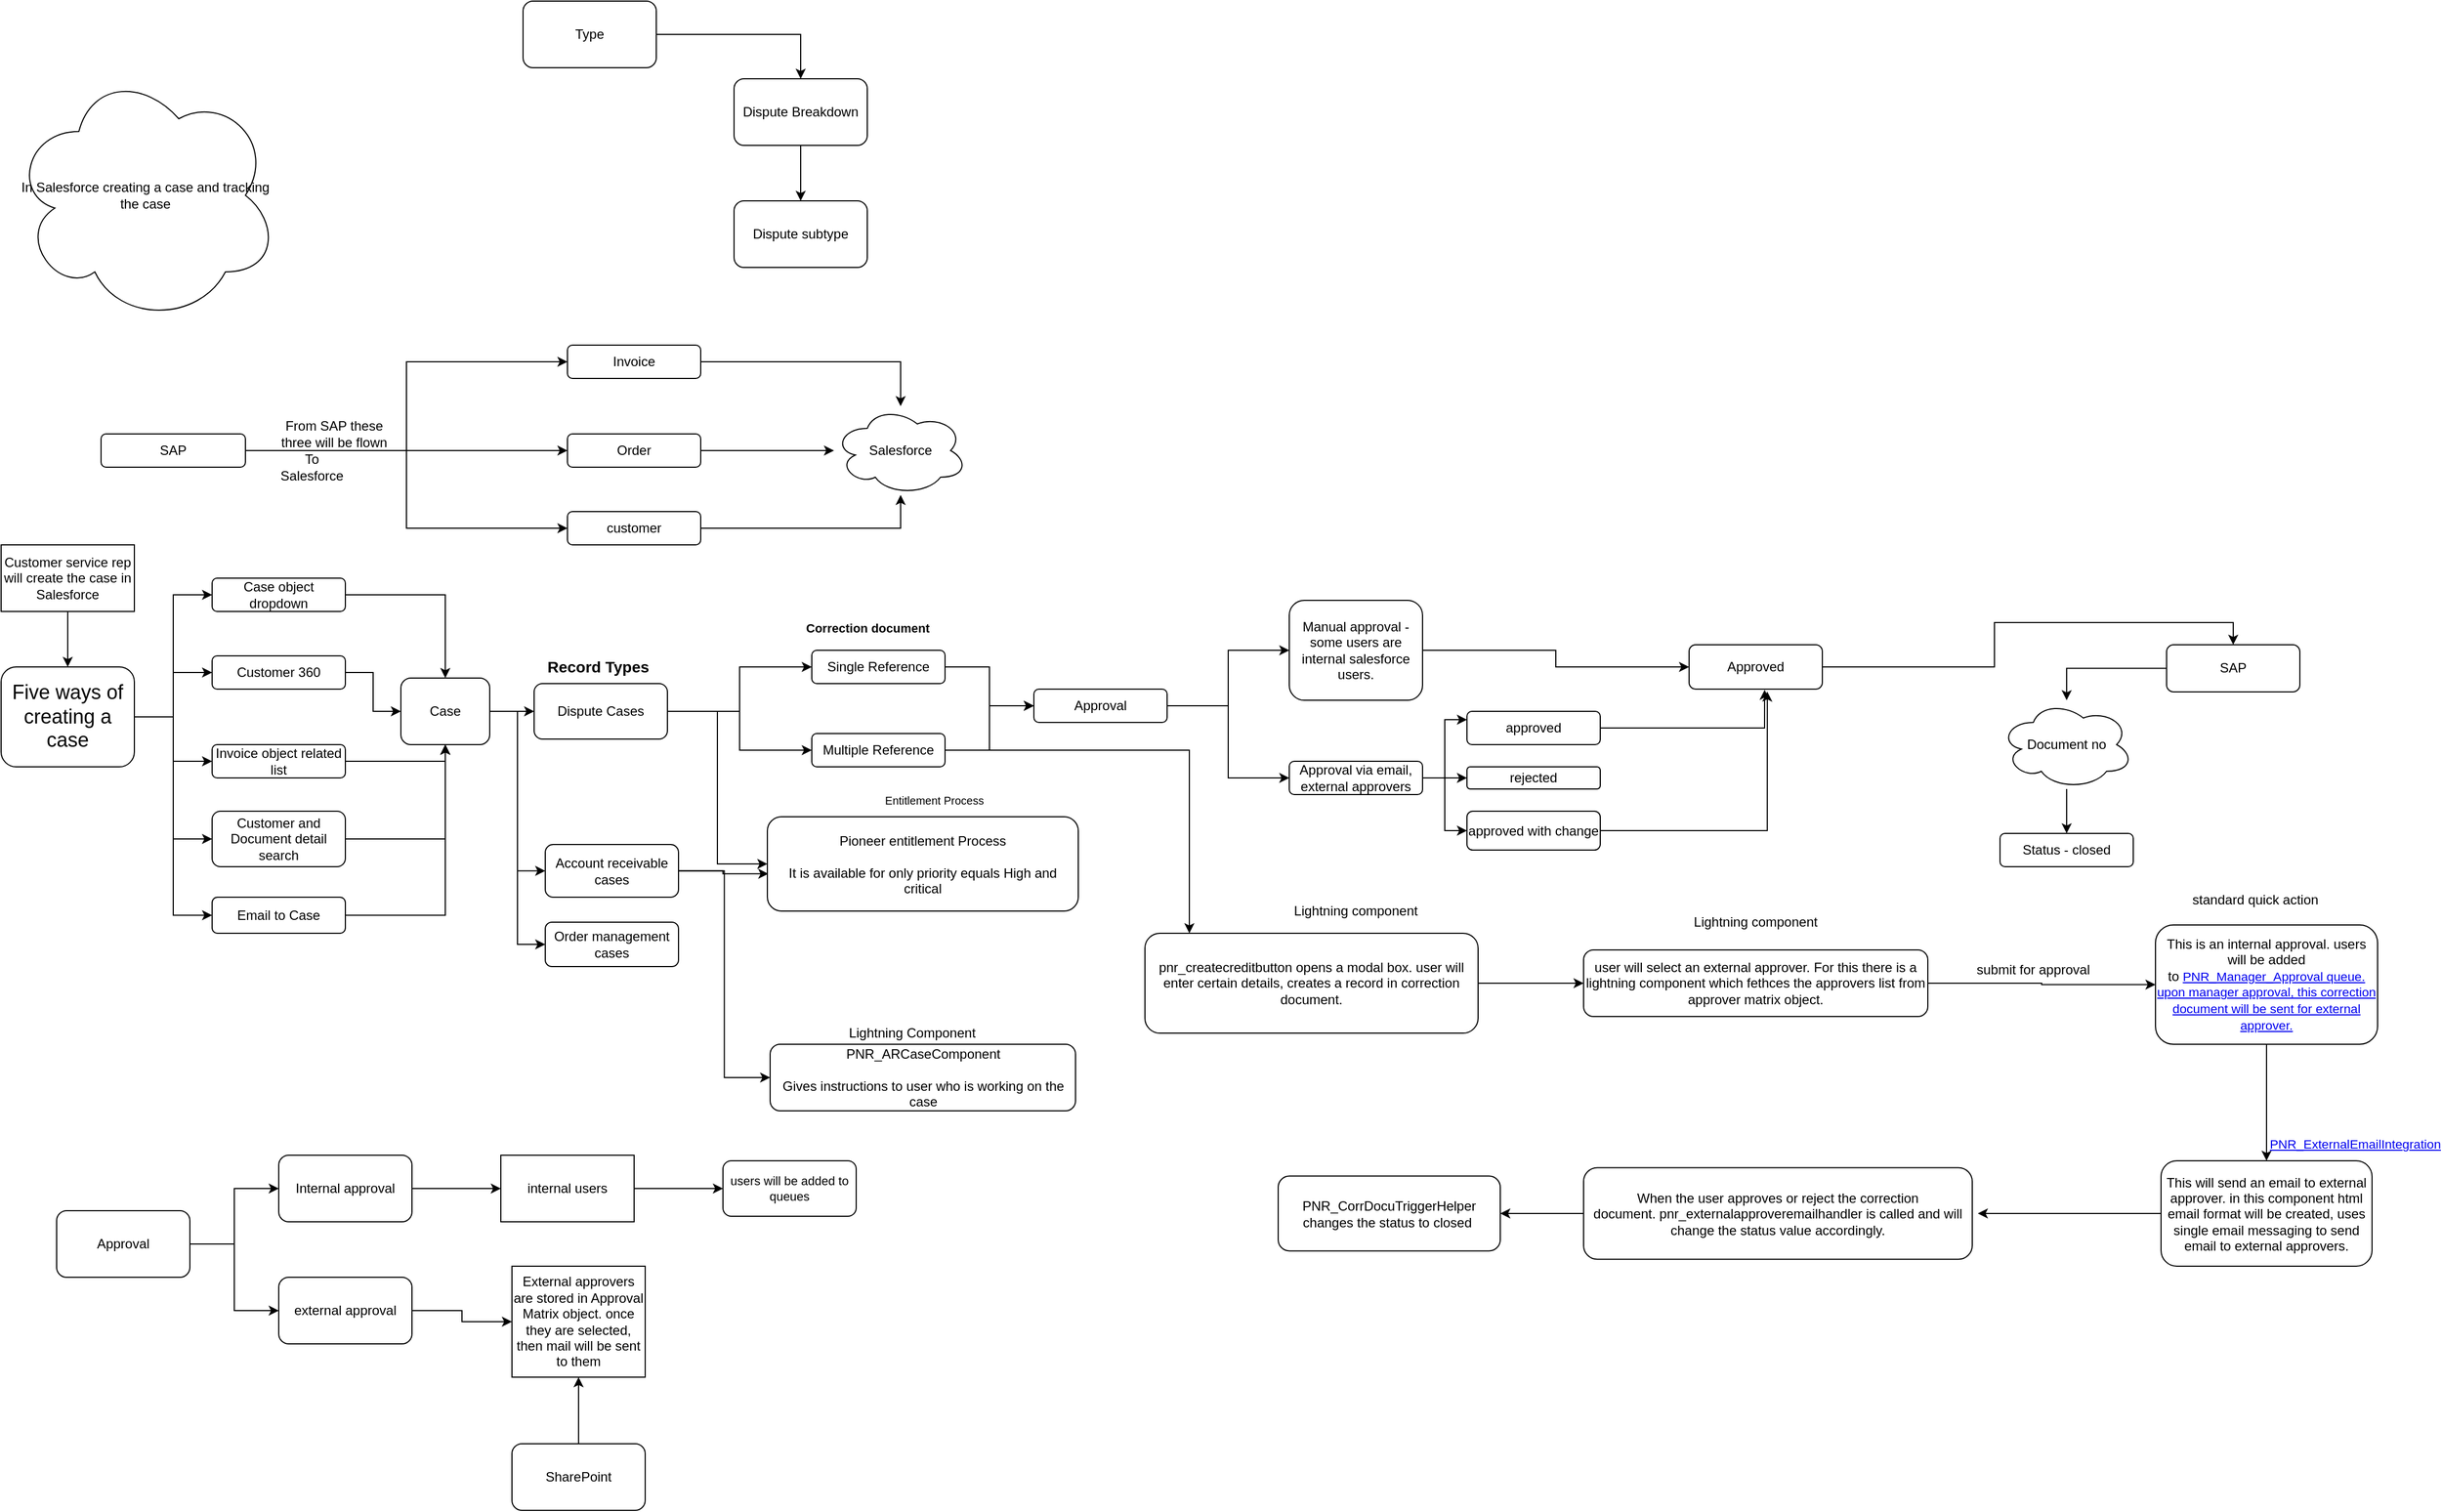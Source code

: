 <mxfile version="15.2.5" type="github">
  <diagram id="5LNyBfdkvAKp6E-nRTi8" name="Page-1">
    <mxGraphModel dx="1490" dy="581" grid="1" gridSize="10" guides="1" tooltips="1" connect="1" arrows="1" fold="1" page="1" pageScale="1" pageWidth="850" pageHeight="1100" math="0" shadow="0">
      <root>
        <mxCell id="0" />
        <mxCell id="1" parent="0" />
        <mxCell id="VHlesIgi2WI2Tm7op6Ba-4" style="edgeStyle=orthogonalEdgeStyle;rounded=0;orthogonalLoop=1;jettySize=auto;html=1;entryX=0;entryY=0.5;entryDx=0;entryDy=0;" parent="1" source="VHlesIgi2WI2Tm7op6Ba-1" target="VHlesIgi2WI2Tm7op6Ba-3" edge="1">
          <mxGeometry relative="1" as="geometry" />
        </mxCell>
        <mxCell id="VHlesIgi2WI2Tm7op6Ba-5" style="edgeStyle=orthogonalEdgeStyle;rounded=0;orthogonalLoop=1;jettySize=auto;html=1;entryX=0;entryY=0.5;entryDx=0;entryDy=0;" parent="1" source="VHlesIgi2WI2Tm7op6Ba-1" target="VHlesIgi2WI2Tm7op6Ba-2" edge="1">
          <mxGeometry relative="1" as="geometry" />
        </mxCell>
        <mxCell id="sbFbfco-7BqRwjDobAlr-23" style="edgeStyle=orthogonalEdgeStyle;rounded=0;orthogonalLoop=1;jettySize=auto;html=1;entryX=0;entryY=0.5;entryDx=0;entryDy=0;fontSize=11;" parent="1" source="VHlesIgi2WI2Tm7op6Ba-1" target="sbFbfco-7BqRwjDobAlr-18" edge="1">
          <mxGeometry relative="1" as="geometry" />
        </mxCell>
        <mxCell id="VHlesIgi2WI2Tm7op6Ba-1" value="Case" style="rounded=1;whiteSpace=wrap;html=1;" parent="1" vertex="1">
          <mxGeometry x="370" y="670" width="80" height="60" as="geometry" />
        </mxCell>
        <mxCell id="rEZ0tzJYnLD1Po9i2CQ1-10" style="edgeStyle=orthogonalEdgeStyle;rounded=0;orthogonalLoop=1;jettySize=auto;html=1;entryX=0;entryY=0.5;entryDx=0;entryDy=0;fontSize=12;" parent="1" source="VHlesIgi2WI2Tm7op6Ba-2" target="rEZ0tzJYnLD1Po9i2CQ1-8" edge="1">
          <mxGeometry relative="1" as="geometry" />
        </mxCell>
        <mxCell id="rEZ0tzJYnLD1Po9i2CQ1-11" style="edgeStyle=orthogonalEdgeStyle;rounded=0;orthogonalLoop=1;jettySize=auto;html=1;entryX=0;entryY=0.5;entryDx=0;entryDy=0;fontSize=12;" parent="1" source="VHlesIgi2WI2Tm7op6Ba-2" target="rEZ0tzJYnLD1Po9i2CQ1-9" edge="1">
          <mxGeometry relative="1" as="geometry" />
        </mxCell>
        <mxCell id="Lb6dJ8j5PXhM6-a8x6zd-13" style="edgeStyle=orthogonalEdgeStyle;rounded=0;orthogonalLoop=1;jettySize=auto;html=1;entryX=0;entryY=0.5;entryDx=0;entryDy=0;" parent="1" source="VHlesIgi2WI2Tm7op6Ba-2" target="rEZ0tzJYnLD1Po9i2CQ1-1" edge="1">
          <mxGeometry relative="1" as="geometry" />
        </mxCell>
        <mxCell id="VHlesIgi2WI2Tm7op6Ba-2" value="Dispute Cases" style="rounded=1;whiteSpace=wrap;html=1;" parent="1" vertex="1">
          <mxGeometry x="490" y="675" width="120" height="50" as="geometry" />
        </mxCell>
        <mxCell id="rEZ0tzJYnLD1Po9i2CQ1-7" style="edgeStyle=orthogonalEdgeStyle;rounded=0;orthogonalLoop=1;jettySize=auto;html=1;entryX=0;entryY=0.5;entryDx=0;entryDy=0;fontSize=12;" parent="1" source="VHlesIgi2WI2Tm7op6Ba-3" target="rEZ0tzJYnLD1Po9i2CQ1-6" edge="1">
          <mxGeometry relative="1" as="geometry" />
        </mxCell>
        <mxCell id="Lb6dJ8j5PXhM6-a8x6zd-12" style="edgeStyle=orthogonalEdgeStyle;rounded=0;orthogonalLoop=1;jettySize=auto;html=1;entryX=0.003;entryY=0.605;entryDx=0;entryDy=0;entryPerimeter=0;" parent="1" source="VHlesIgi2WI2Tm7op6Ba-3" target="rEZ0tzJYnLD1Po9i2CQ1-1" edge="1">
          <mxGeometry relative="1" as="geometry" />
        </mxCell>
        <mxCell id="VHlesIgi2WI2Tm7op6Ba-3" value="Account receivable cases" style="rounded=1;whiteSpace=wrap;html=1;" parent="1" vertex="1">
          <mxGeometry x="500" y="820" width="120" height="47.5" as="geometry" />
        </mxCell>
        <mxCell id="rEZ0tzJYnLD1Po9i2CQ1-1" value="Pioneer entitlement Process&lt;br&gt;&lt;br&gt;It is available for only priority equals High and critical" style="rounded=1;whiteSpace=wrap;html=1;" parent="1" vertex="1">
          <mxGeometry x="700" y="795" width="280" height="85" as="geometry" />
        </mxCell>
        <mxCell id="rEZ0tzJYnLD1Po9i2CQ1-3" value="Entitlement Process" style="text;strokeColor=none;fillColor=none;html=1;fontSize=10;fontStyle=0;verticalAlign=middle;align=center;" parent="1" vertex="1">
          <mxGeometry x="800" y="760" width="100" height="40" as="geometry" />
        </mxCell>
        <mxCell id="rEZ0tzJYnLD1Po9i2CQ1-5" value="Lightning Component" style="text;strokeColor=none;fillColor=none;html=1;fontSize=12;fontStyle=0;verticalAlign=middle;align=center;" parent="1" vertex="1">
          <mxGeometry x="780" y="970" width="100" height="40" as="geometry" />
        </mxCell>
        <mxCell id="rEZ0tzJYnLD1Po9i2CQ1-6" value="PNR_ARCaseComponent&lt;br&gt;&lt;br&gt;Gives instructions to user who is working on the case" style="rounded=1;whiteSpace=wrap;html=1;fontSize=12;" parent="1" vertex="1">
          <mxGeometry x="702.5" y="1000" width="275" height="60" as="geometry" />
        </mxCell>
        <mxCell id="Lb6dJ8j5PXhM6-a8x6zd-44" style="edgeStyle=orthogonalEdgeStyle;rounded=0;orthogonalLoop=1;jettySize=auto;html=1;entryX=0;entryY=0.5;entryDx=0;entryDy=0;" parent="1" source="rEZ0tzJYnLD1Po9i2CQ1-8" target="Lb6dJ8j5PXhM6-a8x6zd-43" edge="1">
          <mxGeometry relative="1" as="geometry" />
        </mxCell>
        <mxCell id="rEZ0tzJYnLD1Po9i2CQ1-8" value="Single Reference" style="rounded=1;whiteSpace=wrap;html=1;fontSize=12;" parent="1" vertex="1">
          <mxGeometry x="740" y="645" width="120" height="30" as="geometry" />
        </mxCell>
        <mxCell id="Lb6dJ8j5PXhM6-a8x6zd-45" style="edgeStyle=orthogonalEdgeStyle;rounded=0;orthogonalLoop=1;jettySize=auto;html=1;entryX=0;entryY=0.5;entryDx=0;entryDy=0;" parent="1" source="rEZ0tzJYnLD1Po9i2CQ1-9" target="Lb6dJ8j5PXhM6-a8x6zd-43" edge="1">
          <mxGeometry relative="1" as="geometry" />
        </mxCell>
        <mxCell id="U7rh4DtRHHrhT5KTV5ja-1" style="edgeStyle=orthogonalEdgeStyle;rounded=0;orthogonalLoop=1;jettySize=auto;html=1;" parent="1" source="rEZ0tzJYnLD1Po9i2CQ1-9" target="U7rh4DtRHHrhT5KTV5ja-2" edge="1">
          <mxGeometry relative="1" as="geometry">
            <mxPoint x="1070" y="990" as="targetPoint" />
            <Array as="points">
              <mxPoint x="1080" y="735" />
            </Array>
          </mxGeometry>
        </mxCell>
        <mxCell id="rEZ0tzJYnLD1Po9i2CQ1-9" value="Multiple Reference" style="rounded=1;whiteSpace=wrap;html=1;fontSize=12;" parent="1" vertex="1">
          <mxGeometry x="740" y="720" width="120" height="30" as="geometry" />
        </mxCell>
        <mxCell id="Lb6dJ8j5PXhM6-a8x6zd-7" style="edgeStyle=orthogonalEdgeStyle;rounded=0;orthogonalLoop=1;jettySize=auto;html=1;entryX=0;entryY=0.5;entryDx=0;entryDy=0;" parent="1" source="Lb6dJ8j5PXhM6-a8x6zd-1" target="Lb6dJ8j5PXhM6-a8x6zd-3" edge="1">
          <mxGeometry relative="1" as="geometry" />
        </mxCell>
        <mxCell id="Lb6dJ8j5PXhM6-a8x6zd-8" style="edgeStyle=orthogonalEdgeStyle;rounded=0;orthogonalLoop=1;jettySize=auto;html=1;" parent="1" source="Lb6dJ8j5PXhM6-a8x6zd-1" target="Lb6dJ8j5PXhM6-a8x6zd-4" edge="1">
          <mxGeometry relative="1" as="geometry" />
        </mxCell>
        <mxCell id="Lb6dJ8j5PXhM6-a8x6zd-9" style="edgeStyle=orthogonalEdgeStyle;rounded=0;orthogonalLoop=1;jettySize=auto;html=1;entryX=0;entryY=0.5;entryDx=0;entryDy=0;" parent="1" source="Lb6dJ8j5PXhM6-a8x6zd-1" target="Lb6dJ8j5PXhM6-a8x6zd-5" edge="1">
          <mxGeometry relative="1" as="geometry" />
        </mxCell>
        <mxCell id="Lb6dJ8j5PXhM6-a8x6zd-10" style="edgeStyle=orthogonalEdgeStyle;rounded=0;orthogonalLoop=1;jettySize=auto;html=1;entryX=0;entryY=0.5;entryDx=0;entryDy=0;" parent="1" source="Lb6dJ8j5PXhM6-a8x6zd-1" target="Lb6dJ8j5PXhM6-a8x6zd-6" edge="1">
          <mxGeometry relative="1" as="geometry" />
        </mxCell>
        <mxCell id="sbFbfco-7BqRwjDobAlr-14" style="edgeStyle=orthogonalEdgeStyle;rounded=0;orthogonalLoop=1;jettySize=auto;html=1;entryX=0;entryY=0.5;entryDx=0;entryDy=0;" parent="1" source="Lb6dJ8j5PXhM6-a8x6zd-1" target="sbFbfco-7BqRwjDobAlr-13" edge="1">
          <mxGeometry relative="1" as="geometry" />
        </mxCell>
        <mxCell id="Lb6dJ8j5PXhM6-a8x6zd-1" value="&lt;font style=&quot;font-size: 18px&quot;&gt;Five ways of creating a case&lt;/font&gt;" style="rounded=1;whiteSpace=wrap;html=1;" parent="1" vertex="1">
          <mxGeometry x="10" y="660" width="120" height="90" as="geometry" />
        </mxCell>
        <mxCell id="Lb6dJ8j5PXhM6-a8x6zd-14" style="edgeStyle=orthogonalEdgeStyle;rounded=0;orthogonalLoop=1;jettySize=auto;html=1;entryX=0.5;entryY=0;entryDx=0;entryDy=0;" parent="1" source="Lb6dJ8j5PXhM6-a8x6zd-3" target="VHlesIgi2WI2Tm7op6Ba-1" edge="1">
          <mxGeometry relative="1" as="geometry" />
        </mxCell>
        <mxCell id="Lb6dJ8j5PXhM6-a8x6zd-3" value="Case object dropdown" style="rounded=1;whiteSpace=wrap;html=1;" parent="1" vertex="1">
          <mxGeometry x="200" y="580" width="120" height="30" as="geometry" />
        </mxCell>
        <mxCell id="Lb6dJ8j5PXhM6-a8x6zd-15" style="edgeStyle=orthogonalEdgeStyle;rounded=0;orthogonalLoop=1;jettySize=auto;html=1;entryX=0;entryY=0.5;entryDx=0;entryDy=0;" parent="1" source="Lb6dJ8j5PXhM6-a8x6zd-4" target="VHlesIgi2WI2Tm7op6Ba-1" edge="1">
          <mxGeometry relative="1" as="geometry" />
        </mxCell>
        <mxCell id="Lb6dJ8j5PXhM6-a8x6zd-4" value="Customer 360" style="rounded=1;whiteSpace=wrap;html=1;" parent="1" vertex="1">
          <mxGeometry x="200" y="650" width="120" height="30" as="geometry" />
        </mxCell>
        <mxCell id="Lb6dJ8j5PXhM6-a8x6zd-16" style="edgeStyle=orthogonalEdgeStyle;rounded=0;orthogonalLoop=1;jettySize=auto;html=1;entryX=0.5;entryY=1;entryDx=0;entryDy=0;" parent="1" source="Lb6dJ8j5PXhM6-a8x6zd-5" target="VHlesIgi2WI2Tm7op6Ba-1" edge="1">
          <mxGeometry relative="1" as="geometry">
            <Array as="points">
              <mxPoint x="410" y="745" />
            </Array>
          </mxGeometry>
        </mxCell>
        <mxCell id="Lb6dJ8j5PXhM6-a8x6zd-5" value="Invoice object related list" style="rounded=1;whiteSpace=wrap;html=1;" parent="1" vertex="1">
          <mxGeometry x="200" y="730" width="120" height="30" as="geometry" />
        </mxCell>
        <mxCell id="Lb6dJ8j5PXhM6-a8x6zd-17" style="edgeStyle=orthogonalEdgeStyle;rounded=0;orthogonalLoop=1;jettySize=auto;html=1;entryX=0.5;entryY=1;entryDx=0;entryDy=0;" parent="1" source="Lb6dJ8j5PXhM6-a8x6zd-6" target="VHlesIgi2WI2Tm7op6Ba-1" edge="1">
          <mxGeometry relative="1" as="geometry" />
        </mxCell>
        <mxCell id="Lb6dJ8j5PXhM6-a8x6zd-6" value="Customer and Document detail search" style="rounded=1;whiteSpace=wrap;html=1;" parent="1" vertex="1">
          <mxGeometry x="200" y="790" width="120" height="50" as="geometry" />
        </mxCell>
        <mxCell id="Lb6dJ8j5PXhM6-a8x6zd-18" value="&lt;div&gt;&lt;b&gt;&lt;font style=&quot;font-size: 14px&quot;&gt;Record Types&lt;/font&gt;&lt;/b&gt;&lt;/div&gt;" style="text;strokeColor=none;fillColor=none;html=1;whiteSpace=wrap;verticalAlign=middle;overflow=hidden;" parent="1" vertex="1">
          <mxGeometry x="500" y="620" width="100" height="80" as="geometry" />
        </mxCell>
        <mxCell id="Lb6dJ8j5PXhM6-a8x6zd-27" style="edgeStyle=orthogonalEdgeStyle;rounded=0;orthogonalLoop=1;jettySize=auto;html=1;entryX=0;entryY=0.5;entryDx=0;entryDy=0;" parent="1" source="Lb6dJ8j5PXhM6-a8x6zd-19" target="Lb6dJ8j5PXhM6-a8x6zd-20" edge="1">
          <mxGeometry relative="1" as="geometry" />
        </mxCell>
        <mxCell id="Lb6dJ8j5PXhM6-a8x6zd-28" style="edgeStyle=orthogonalEdgeStyle;rounded=0;orthogonalLoop=1;jettySize=auto;html=1;entryX=0;entryY=0.5;entryDx=0;entryDy=0;" parent="1" source="Lb6dJ8j5PXhM6-a8x6zd-19" target="Lb6dJ8j5PXhM6-a8x6zd-21" edge="1">
          <mxGeometry relative="1" as="geometry" />
        </mxCell>
        <mxCell id="Lb6dJ8j5PXhM6-a8x6zd-29" style="edgeStyle=orthogonalEdgeStyle;rounded=0;orthogonalLoop=1;jettySize=auto;html=1;entryX=0;entryY=0.5;entryDx=0;entryDy=0;" parent="1" source="Lb6dJ8j5PXhM6-a8x6zd-19" target="Lb6dJ8j5PXhM6-a8x6zd-24" edge="1">
          <mxGeometry relative="1" as="geometry" />
        </mxCell>
        <mxCell id="Lb6dJ8j5PXhM6-a8x6zd-19" value="SAP" style="rounded=1;whiteSpace=wrap;html=1;" parent="1" vertex="1">
          <mxGeometry x="100" y="450" width="130" height="30" as="geometry" />
        </mxCell>
        <mxCell id="Lb6dJ8j5PXhM6-a8x6zd-34" style="edgeStyle=orthogonalEdgeStyle;rounded=0;orthogonalLoop=1;jettySize=auto;html=1;" parent="1" source="Lb6dJ8j5PXhM6-a8x6zd-20" target="Lb6dJ8j5PXhM6-a8x6zd-32" edge="1">
          <mxGeometry relative="1" as="geometry" />
        </mxCell>
        <mxCell id="Lb6dJ8j5PXhM6-a8x6zd-20" value="Order" style="rounded=1;whiteSpace=wrap;html=1;" parent="1" vertex="1">
          <mxGeometry x="520" y="450" width="120" height="30" as="geometry" />
        </mxCell>
        <mxCell id="Lb6dJ8j5PXhM6-a8x6zd-33" style="edgeStyle=orthogonalEdgeStyle;rounded=0;orthogonalLoop=1;jettySize=auto;html=1;" parent="1" source="Lb6dJ8j5PXhM6-a8x6zd-21" target="Lb6dJ8j5PXhM6-a8x6zd-32" edge="1">
          <mxGeometry relative="1" as="geometry" />
        </mxCell>
        <mxCell id="Lb6dJ8j5PXhM6-a8x6zd-21" value="Invoice" style="rounded=1;whiteSpace=wrap;html=1;" parent="1" vertex="1">
          <mxGeometry x="520" y="370" width="120" height="30" as="geometry" />
        </mxCell>
        <mxCell id="Lb6dJ8j5PXhM6-a8x6zd-35" style="edgeStyle=orthogonalEdgeStyle;rounded=0;orthogonalLoop=1;jettySize=auto;html=1;" parent="1" source="Lb6dJ8j5PXhM6-a8x6zd-24" target="Lb6dJ8j5PXhM6-a8x6zd-32" edge="1">
          <mxGeometry relative="1" as="geometry" />
        </mxCell>
        <mxCell id="Lb6dJ8j5PXhM6-a8x6zd-24" value="customer" style="rounded=1;whiteSpace=wrap;html=1;" parent="1" vertex="1">
          <mxGeometry x="520" y="520" width="120" height="30" as="geometry" />
        </mxCell>
        <mxCell id="Lb6dJ8j5PXhM6-a8x6zd-26" value="In Salesforce creating a case and tracking the case" style="ellipse;shape=cloud;whiteSpace=wrap;html=1;" parent="1" vertex="1">
          <mxGeometry x="20" y="120" width="240" height="230" as="geometry" />
        </mxCell>
        <mxCell id="Lb6dJ8j5PXhM6-a8x6zd-30" value="From SAP these three will be flown" style="text;html=1;strokeColor=none;fillColor=none;align=center;verticalAlign=middle;whiteSpace=wrap;rounded=0;" parent="1" vertex="1">
          <mxGeometry x="250" y="440" width="120" height="20" as="geometry" />
        </mxCell>
        <mxCell id="Lb6dJ8j5PXhM6-a8x6zd-31" value="To Salesforce" style="text;html=1;strokeColor=none;fillColor=none;align=center;verticalAlign=middle;whiteSpace=wrap;rounded=0;" parent="1" vertex="1">
          <mxGeometry x="270" y="470" width="40" height="20" as="geometry" />
        </mxCell>
        <mxCell id="Lb6dJ8j5PXhM6-a8x6zd-32" value="Salesforce" style="ellipse;shape=cloud;whiteSpace=wrap;html=1;" parent="1" vertex="1">
          <mxGeometry x="760" y="425" width="120" height="80" as="geometry" />
        </mxCell>
        <mxCell id="Lb6dJ8j5PXhM6-a8x6zd-37" style="edgeStyle=orthogonalEdgeStyle;rounded=0;orthogonalLoop=1;jettySize=auto;html=1;entryX=0.5;entryY=0;entryDx=0;entryDy=0;" parent="1" source="Lb6dJ8j5PXhM6-a8x6zd-36" target="Lb6dJ8j5PXhM6-a8x6zd-1" edge="1">
          <mxGeometry relative="1" as="geometry" />
        </mxCell>
        <mxCell id="Lb6dJ8j5PXhM6-a8x6zd-36" value="Customer service rep will create the case in Salesforce" style="rounded=0;whiteSpace=wrap;html=1;" parent="1" vertex="1">
          <mxGeometry x="10" y="550" width="120" height="60" as="geometry" />
        </mxCell>
        <mxCell id="Lb6dJ8j5PXhM6-a8x6zd-41" style="edgeStyle=orthogonalEdgeStyle;rounded=0;orthogonalLoop=1;jettySize=auto;html=1;entryX=0.5;entryY=0;entryDx=0;entryDy=0;" parent="1" source="Lb6dJ8j5PXhM6-a8x6zd-38" target="Lb6dJ8j5PXhM6-a8x6zd-39" edge="1">
          <mxGeometry relative="1" as="geometry" />
        </mxCell>
        <mxCell id="Lb6dJ8j5PXhM6-a8x6zd-38" value="Type" style="rounded=1;whiteSpace=wrap;html=1;" parent="1" vertex="1">
          <mxGeometry x="480" y="60" width="120" height="60" as="geometry" />
        </mxCell>
        <mxCell id="Lb6dJ8j5PXhM6-a8x6zd-42" style="edgeStyle=orthogonalEdgeStyle;rounded=0;orthogonalLoop=1;jettySize=auto;html=1;entryX=0.5;entryY=0;entryDx=0;entryDy=0;" parent="1" source="Lb6dJ8j5PXhM6-a8x6zd-39" target="Lb6dJ8j5PXhM6-a8x6zd-40" edge="1">
          <mxGeometry relative="1" as="geometry" />
        </mxCell>
        <mxCell id="Lb6dJ8j5PXhM6-a8x6zd-39" value="Dispute Breakdown" style="rounded=1;whiteSpace=wrap;html=1;" parent="1" vertex="1">
          <mxGeometry x="670" y="130" width="120" height="60" as="geometry" />
        </mxCell>
        <mxCell id="Lb6dJ8j5PXhM6-a8x6zd-40" value="Dispute subtype" style="rounded=1;whiteSpace=wrap;html=1;" parent="1" vertex="1">
          <mxGeometry x="670" y="240" width="120" height="60" as="geometry" />
        </mxCell>
        <mxCell id="Lb6dJ8j5PXhM6-a8x6zd-48" style="edgeStyle=orthogonalEdgeStyle;rounded=0;orthogonalLoop=1;jettySize=auto;html=1;entryX=0;entryY=0.5;entryDx=0;entryDy=0;" parent="1" source="Lb6dJ8j5PXhM6-a8x6zd-43" target="Lb6dJ8j5PXhM6-a8x6zd-46" edge="1">
          <mxGeometry relative="1" as="geometry" />
        </mxCell>
        <mxCell id="Lb6dJ8j5PXhM6-a8x6zd-49" style="edgeStyle=orthogonalEdgeStyle;rounded=0;orthogonalLoop=1;jettySize=auto;html=1;entryX=0;entryY=0.5;entryDx=0;entryDy=0;" parent="1" source="Lb6dJ8j5PXhM6-a8x6zd-43" target="Lb6dJ8j5PXhM6-a8x6zd-47" edge="1">
          <mxGeometry relative="1" as="geometry" />
        </mxCell>
        <mxCell id="Lb6dJ8j5PXhM6-a8x6zd-43" value="Approval" style="rounded=1;whiteSpace=wrap;html=1;" parent="1" vertex="1">
          <mxGeometry x="940" y="680" width="120" height="30" as="geometry" />
        </mxCell>
        <mxCell id="Lb6dJ8j5PXhM6-a8x6zd-67" style="edgeStyle=orthogonalEdgeStyle;rounded=0;orthogonalLoop=1;jettySize=auto;html=1;entryX=0;entryY=0.5;entryDx=0;entryDy=0;" parent="1" source="Lb6dJ8j5PXhM6-a8x6zd-46" target="Lb6dJ8j5PXhM6-a8x6zd-58" edge="1">
          <mxGeometry relative="1" as="geometry" />
        </mxCell>
        <mxCell id="Lb6dJ8j5PXhM6-a8x6zd-46" value="Manual approval - some users are internal salesforce users." style="rounded=1;whiteSpace=wrap;html=1;" parent="1" vertex="1">
          <mxGeometry x="1170" y="600" width="120" height="90" as="geometry" />
        </mxCell>
        <mxCell id="Lb6dJ8j5PXhM6-a8x6zd-55" style="edgeStyle=orthogonalEdgeStyle;rounded=0;orthogonalLoop=1;jettySize=auto;html=1;entryX=0;entryY=0.25;entryDx=0;entryDy=0;" parent="1" source="Lb6dJ8j5PXhM6-a8x6zd-47" target="Lb6dJ8j5PXhM6-a8x6zd-50" edge="1">
          <mxGeometry relative="1" as="geometry" />
        </mxCell>
        <mxCell id="Lb6dJ8j5PXhM6-a8x6zd-56" style="edgeStyle=orthogonalEdgeStyle;rounded=0;orthogonalLoop=1;jettySize=auto;html=1;entryX=0;entryY=0.5;entryDx=0;entryDy=0;" parent="1" source="Lb6dJ8j5PXhM6-a8x6zd-47" target="Lb6dJ8j5PXhM6-a8x6zd-52" edge="1">
          <mxGeometry relative="1" as="geometry" />
        </mxCell>
        <mxCell id="Lb6dJ8j5PXhM6-a8x6zd-57" style="edgeStyle=orthogonalEdgeStyle;rounded=0;orthogonalLoop=1;jettySize=auto;html=1;entryX=0;entryY=0.5;entryDx=0;entryDy=0;" parent="1" source="Lb6dJ8j5PXhM6-a8x6zd-47" target="Lb6dJ8j5PXhM6-a8x6zd-54" edge="1">
          <mxGeometry relative="1" as="geometry" />
        </mxCell>
        <mxCell id="Lb6dJ8j5PXhM6-a8x6zd-47" value="Approval via email,&lt;br&gt;external approvers" style="rounded=1;whiteSpace=wrap;html=1;" parent="1" vertex="1">
          <mxGeometry x="1170" y="745" width="120" height="30" as="geometry" />
        </mxCell>
        <mxCell id="sbFbfco-7BqRwjDobAlr-2" style="edgeStyle=orthogonalEdgeStyle;rounded=0;orthogonalLoop=1;jettySize=auto;html=1;entryX=0.567;entryY=1.015;entryDx=0;entryDy=0;entryPerimeter=0;" parent="1" source="Lb6dJ8j5PXhM6-a8x6zd-50" target="Lb6dJ8j5PXhM6-a8x6zd-58" edge="1">
          <mxGeometry relative="1" as="geometry" />
        </mxCell>
        <mxCell id="Lb6dJ8j5PXhM6-a8x6zd-50" value="approved" style="rounded=1;whiteSpace=wrap;html=1;" parent="1" vertex="1">
          <mxGeometry x="1330" y="700" width="120" height="30" as="geometry" />
        </mxCell>
        <mxCell id="Lb6dJ8j5PXhM6-a8x6zd-52" value="rejected" style="rounded=1;whiteSpace=wrap;html=1;" parent="1" vertex="1">
          <mxGeometry x="1330" y="750" width="120" height="20" as="geometry" />
        </mxCell>
        <mxCell id="Lb6dJ8j5PXhM6-a8x6zd-53" style="edgeStyle=orthogonalEdgeStyle;rounded=0;orthogonalLoop=1;jettySize=auto;html=1;exitX=0.5;exitY=1;exitDx=0;exitDy=0;" parent="1" source="Lb6dJ8j5PXhM6-a8x6zd-52" target="Lb6dJ8j5PXhM6-a8x6zd-52" edge="1">
          <mxGeometry relative="1" as="geometry" />
        </mxCell>
        <mxCell id="sbFbfco-7BqRwjDobAlr-3" style="edgeStyle=orthogonalEdgeStyle;rounded=0;orthogonalLoop=1;jettySize=auto;html=1;entryX=0.587;entryY=1.055;entryDx=0;entryDy=0;entryPerimeter=0;" parent="1" source="Lb6dJ8j5PXhM6-a8x6zd-54" target="Lb6dJ8j5PXhM6-a8x6zd-58" edge="1">
          <mxGeometry relative="1" as="geometry" />
        </mxCell>
        <mxCell id="Lb6dJ8j5PXhM6-a8x6zd-54" value="approved with change" style="rounded=1;whiteSpace=wrap;html=1;" parent="1" vertex="1">
          <mxGeometry x="1330" y="790" width="120" height="35" as="geometry" />
        </mxCell>
        <mxCell id="Lb6dJ8j5PXhM6-a8x6zd-62" style="edgeStyle=orthogonalEdgeStyle;rounded=0;orthogonalLoop=1;jettySize=auto;html=1;entryX=0.5;entryY=0;entryDx=0;entryDy=0;" parent="1" source="Lb6dJ8j5PXhM6-a8x6zd-58" target="Lb6dJ8j5PXhM6-a8x6zd-59" edge="1">
          <mxGeometry relative="1" as="geometry" />
        </mxCell>
        <mxCell id="Lb6dJ8j5PXhM6-a8x6zd-58" value="Approved" style="rounded=1;whiteSpace=wrap;html=1;" parent="1" vertex="1">
          <mxGeometry x="1530" y="640" width="120" height="40" as="geometry" />
        </mxCell>
        <mxCell id="Lb6dJ8j5PXhM6-a8x6zd-61" value="" style="edgeStyle=orthogonalEdgeStyle;rounded=0;orthogonalLoop=1;jettySize=auto;html=1;" parent="1" source="Lb6dJ8j5PXhM6-a8x6zd-59" target="Lb6dJ8j5PXhM6-a8x6zd-60" edge="1">
          <mxGeometry relative="1" as="geometry" />
        </mxCell>
        <mxCell id="Lb6dJ8j5PXhM6-a8x6zd-59" value="SAP" style="rounded=1;whiteSpace=wrap;html=1;" parent="1" vertex="1">
          <mxGeometry x="1960" y="640" width="120" height="42.5" as="geometry" />
        </mxCell>
        <mxCell id="Lb6dJ8j5PXhM6-a8x6zd-66" style="edgeStyle=orthogonalEdgeStyle;rounded=0;orthogonalLoop=1;jettySize=auto;html=1;entryX=0.5;entryY=0;entryDx=0;entryDy=0;" parent="1" source="Lb6dJ8j5PXhM6-a8x6zd-60" target="Lb6dJ8j5PXhM6-a8x6zd-64" edge="1">
          <mxGeometry relative="1" as="geometry" />
        </mxCell>
        <mxCell id="Lb6dJ8j5PXhM6-a8x6zd-60" value="Document no" style="ellipse;shape=cloud;whiteSpace=wrap;html=1;" parent="1" vertex="1">
          <mxGeometry x="1810" y="690" width="120" height="80" as="geometry" />
        </mxCell>
        <mxCell id="Lb6dJ8j5PXhM6-a8x6zd-64" value="Status - closed" style="rounded=1;whiteSpace=wrap;html=1;" parent="1" vertex="1">
          <mxGeometry x="1810" y="810" width="120" height="30" as="geometry" />
        </mxCell>
        <mxCell id="sbFbfco-7BqRwjDobAlr-8" style="edgeStyle=orthogonalEdgeStyle;rounded=0;orthogonalLoop=1;jettySize=auto;html=1;entryX=0;entryY=0.5;entryDx=0;entryDy=0;" parent="1" source="sbFbfco-7BqRwjDobAlr-4" target="sbFbfco-7BqRwjDobAlr-6" edge="1">
          <mxGeometry relative="1" as="geometry" />
        </mxCell>
        <mxCell id="sbFbfco-7BqRwjDobAlr-9" style="edgeStyle=orthogonalEdgeStyle;rounded=0;orthogonalLoop=1;jettySize=auto;html=1;entryX=0;entryY=0.5;entryDx=0;entryDy=0;" parent="1" source="sbFbfco-7BqRwjDobAlr-4" target="sbFbfco-7BqRwjDobAlr-5" edge="1">
          <mxGeometry relative="1" as="geometry" />
        </mxCell>
        <mxCell id="sbFbfco-7BqRwjDobAlr-4" value="Approval" style="rounded=1;whiteSpace=wrap;html=1;" parent="1" vertex="1">
          <mxGeometry x="60" y="1150" width="120" height="60" as="geometry" />
        </mxCell>
        <mxCell id="sbFbfco-7BqRwjDobAlr-10" style="edgeStyle=orthogonalEdgeStyle;rounded=0;orthogonalLoop=1;jettySize=auto;html=1;" parent="1" source="sbFbfco-7BqRwjDobAlr-5" target="sbFbfco-7BqRwjDobAlr-7" edge="1">
          <mxGeometry relative="1" as="geometry" />
        </mxCell>
        <mxCell id="sbFbfco-7BqRwjDobAlr-5" value="external approval" style="rounded=1;whiteSpace=wrap;html=1;" parent="1" vertex="1">
          <mxGeometry x="260" y="1210" width="120" height="60" as="geometry" />
        </mxCell>
        <mxCell id="sbFbfco-7BqRwjDobAlr-12" style="edgeStyle=orthogonalEdgeStyle;rounded=0;orthogonalLoop=1;jettySize=auto;html=1;entryX=0;entryY=0.5;entryDx=0;entryDy=0;" parent="1" source="sbFbfco-7BqRwjDobAlr-6" target="sbFbfco-7BqRwjDobAlr-11" edge="1">
          <mxGeometry relative="1" as="geometry" />
        </mxCell>
        <mxCell id="sbFbfco-7BqRwjDobAlr-6" value="Internal approval" style="rounded=1;whiteSpace=wrap;html=1;" parent="1" vertex="1">
          <mxGeometry x="260" y="1100" width="120" height="60" as="geometry" />
        </mxCell>
        <mxCell id="sbFbfco-7BqRwjDobAlr-7" value="External approvers are stored in Approval Matrix object. once they are selected, then mail will be sent to them&lt;br&gt;" style="rounded=0;whiteSpace=wrap;html=1;" parent="1" vertex="1">
          <mxGeometry x="470" y="1200" width="120" height="100" as="geometry" />
        </mxCell>
        <mxCell id="sbFbfco-7BqRwjDobAlr-21" style="edgeStyle=orthogonalEdgeStyle;rounded=0;orthogonalLoop=1;jettySize=auto;html=1;entryX=0;entryY=0.5;entryDx=0;entryDy=0;fontSize=11;" parent="1" source="sbFbfco-7BqRwjDobAlr-11" target="sbFbfco-7BqRwjDobAlr-20" edge="1">
          <mxGeometry relative="1" as="geometry" />
        </mxCell>
        <mxCell id="sbFbfco-7BqRwjDobAlr-11" value="internal users" style="rounded=0;whiteSpace=wrap;html=1;" parent="1" vertex="1">
          <mxGeometry x="460" y="1100" width="120" height="60" as="geometry" />
        </mxCell>
        <mxCell id="sbFbfco-7BqRwjDobAlr-15" style="edgeStyle=orthogonalEdgeStyle;rounded=0;orthogonalLoop=1;jettySize=auto;html=1;entryX=0.5;entryY=1;entryDx=0;entryDy=0;" parent="1" source="sbFbfco-7BqRwjDobAlr-13" target="VHlesIgi2WI2Tm7op6Ba-1" edge="1">
          <mxGeometry relative="1" as="geometry" />
        </mxCell>
        <mxCell id="sbFbfco-7BqRwjDobAlr-13" value="Email to Case" style="rounded=1;whiteSpace=wrap;html=1;" parent="1" vertex="1">
          <mxGeometry x="200" y="867.5" width="120" height="32.5" as="geometry" />
        </mxCell>
        <mxCell id="sbFbfco-7BqRwjDobAlr-17" style="edgeStyle=orthogonalEdgeStyle;rounded=0;orthogonalLoop=1;jettySize=auto;html=1;" parent="1" source="sbFbfco-7BqRwjDobAlr-16" target="sbFbfco-7BqRwjDobAlr-7" edge="1">
          <mxGeometry relative="1" as="geometry" />
        </mxCell>
        <mxCell id="sbFbfco-7BqRwjDobAlr-16" value="SharePoint" style="rounded=1;whiteSpace=wrap;html=1;" parent="1" vertex="1">
          <mxGeometry x="470" y="1360" width="120" height="60" as="geometry" />
        </mxCell>
        <mxCell id="sbFbfco-7BqRwjDobAlr-18" value="Order management cases" style="rounded=1;whiteSpace=wrap;html=1;" parent="1" vertex="1">
          <mxGeometry x="500" y="890" width="120" height="40" as="geometry" />
        </mxCell>
        <mxCell id="sbFbfco-7BqRwjDobAlr-19" value="Correction document" style="text;strokeColor=none;fillColor=none;html=1;fontSize=11;fontStyle=1;verticalAlign=middle;align=center;" parent="1" vertex="1">
          <mxGeometry x="740" y="605" width="100" height="40" as="geometry" />
        </mxCell>
        <mxCell id="sbFbfco-7BqRwjDobAlr-20" value="users will be added to queues" style="rounded=1;whiteSpace=wrap;html=1;fontSize=11;" parent="1" vertex="1">
          <mxGeometry x="660" y="1105" width="120" height="50" as="geometry" />
        </mxCell>
        <mxCell id="U7rh4DtRHHrhT5KTV5ja-4" style="edgeStyle=orthogonalEdgeStyle;rounded=0;orthogonalLoop=1;jettySize=auto;html=1;" parent="1" source="U7rh4DtRHHrhT5KTV5ja-2" target="U7rh4DtRHHrhT5KTV5ja-3" edge="1">
          <mxGeometry relative="1" as="geometry" />
        </mxCell>
        <mxCell id="U7rh4DtRHHrhT5KTV5ja-2" value="pnr_createcreditbutton opens a modal box. user will enter certain details, creates a record in correction document." style="rounded=1;whiteSpace=wrap;html=1;" parent="1" vertex="1">
          <mxGeometry x="1040" y="900" width="300" height="90" as="geometry" />
        </mxCell>
        <mxCell id="U7rh4DtRHHrhT5KTV5ja-6" style="edgeStyle=orthogonalEdgeStyle;rounded=0;orthogonalLoop=1;jettySize=auto;html=1;entryX=0;entryY=0.5;entryDx=0;entryDy=0;" parent="1" source="U7rh4DtRHHrhT5KTV5ja-3" target="U7rh4DtRHHrhT5KTV5ja-5" edge="1">
          <mxGeometry relative="1" as="geometry" />
        </mxCell>
        <mxCell id="U7rh4DtRHHrhT5KTV5ja-3" value="user will select an external approver. For this there is a lightning component which fethces the approvers list from approver matrix object." style="rounded=1;whiteSpace=wrap;html=1;" parent="1" vertex="1">
          <mxGeometry x="1435" y="915" width="310" height="60" as="geometry" />
        </mxCell>
        <mxCell id="U7rh4DtRHHrhT5KTV5ja-12" style="edgeStyle=orthogonalEdgeStyle;rounded=0;orthogonalLoop=1;jettySize=auto;html=1;entryX=0.5;entryY=0;entryDx=0;entryDy=0;" parent="1" source="U7rh4DtRHHrhT5KTV5ja-5" target="U7rh4DtRHHrhT5KTV5ja-11" edge="1">
          <mxGeometry relative="1" as="geometry">
            <Array as="points">
              <mxPoint x="2050" y="1090" />
            </Array>
          </mxGeometry>
        </mxCell>
        <mxCell id="U7rh4DtRHHrhT5KTV5ja-5" value="This is an internal approval. users will be added to&amp;nbsp;&lt;a style=&quot;font-family: &amp;#34;arial&amp;#34; , &amp;#34;helvetica&amp;#34; , sans-serif ; font-size: 11.36px ; background-color: rgb(255 , 255 , 255)&quot;&gt;PNR_Manager_Approval queue. upon manager approval, this correction document will be sent for external approver.&lt;/a&gt;" style="rounded=1;whiteSpace=wrap;html=1;" parent="1" vertex="1">
          <mxGeometry x="1950" y="892.5" width="200" height="107.5" as="geometry" />
        </mxCell>
        <mxCell id="U7rh4DtRHHrhT5KTV5ja-7" value="submit for approval" style="text;html=1;strokeColor=none;fillColor=none;align=center;verticalAlign=middle;whiteSpace=wrap;rounded=0;" parent="1" vertex="1">
          <mxGeometry x="1780" y="922.5" width="120" height="20" as="geometry" />
        </mxCell>
        <mxCell id="U7rh4DtRHHrhT5KTV5ja-8" value="Lightning component" style="text;html=1;strokeColor=none;fillColor=none;align=center;verticalAlign=middle;whiteSpace=wrap;rounded=0;" parent="1" vertex="1">
          <mxGeometry x="1160" y="870" width="140" height="20" as="geometry" />
        </mxCell>
        <mxCell id="U7rh4DtRHHrhT5KTV5ja-9" value="Lightning component" style="text;html=1;strokeColor=none;fillColor=none;align=center;verticalAlign=middle;whiteSpace=wrap;rounded=0;" parent="1" vertex="1">
          <mxGeometry x="1520" y="880" width="140" height="20" as="geometry" />
        </mxCell>
        <mxCell id="U7rh4DtRHHrhT5KTV5ja-10" value="standard quick action" style="text;html=1;strokeColor=none;fillColor=none;align=center;verticalAlign=middle;whiteSpace=wrap;rounded=0;" parent="1" vertex="1">
          <mxGeometry x="1970" y="860" width="140" height="20" as="geometry" />
        </mxCell>
        <mxCell id="U7rh4DtRHHrhT5KTV5ja-16" style="edgeStyle=orthogonalEdgeStyle;rounded=0;orthogonalLoop=1;jettySize=auto;html=1;" parent="1" source="U7rh4DtRHHrhT5KTV5ja-11" edge="1">
          <mxGeometry relative="1" as="geometry">
            <mxPoint x="1790" y="1152.5" as="targetPoint" />
          </mxGeometry>
        </mxCell>
        <mxCell id="U7rh4DtRHHrhT5KTV5ja-11" value="This will send an email to external approver. in this component html email format will be created, uses single email messaging to send email to external approvers." style="rounded=1;whiteSpace=wrap;html=1;" parent="1" vertex="1">
          <mxGeometry x="1955" y="1105" width="190" height="95" as="geometry" />
        </mxCell>
        <mxCell id="U7rh4DtRHHrhT5KTV5ja-13" value="&lt;a style=&quot;font-family: &amp;#34;arial&amp;#34; , &amp;#34;helvetica&amp;#34; , sans-serif ; font-size: 11.36px ; text-align: left&quot;&gt;PNR_ExternalEmailIntegration&lt;/a&gt;" style="text;html=1;strokeColor=none;fillColor=none;align=center;verticalAlign=middle;whiteSpace=wrap;rounded=0;" parent="1" vertex="1">
          <mxGeometry x="2060" y="1080" width="140" height="20" as="geometry" />
        </mxCell>
        <mxCell id="U7rh4DtRHHrhT5KTV5ja-19" style="edgeStyle=orthogonalEdgeStyle;rounded=0;orthogonalLoop=1;jettySize=auto;html=1;entryX=1;entryY=0.5;entryDx=0;entryDy=0;" parent="1" source="U7rh4DtRHHrhT5KTV5ja-15" target="U7rh4DtRHHrhT5KTV5ja-17" edge="1">
          <mxGeometry relative="1" as="geometry" />
        </mxCell>
        <mxCell id="U7rh4DtRHHrhT5KTV5ja-15" value="When the user approves or reject the correction document.&amp;nbsp;pnr_externalapproveremailhandler is called and will change the status value accordingly." style="rounded=1;whiteSpace=wrap;html=1;" parent="1" vertex="1">
          <mxGeometry x="1435" y="1111.25" width="350" height="82.5" as="geometry" />
        </mxCell>
        <mxCell id="U7rh4DtRHHrhT5KTV5ja-17" value="PNR_CorrDocuTriggerHelper changes the status to closed&amp;nbsp;" style="rounded=1;whiteSpace=wrap;html=1;" parent="1" vertex="1">
          <mxGeometry x="1160" y="1118.75" width="200" height="67.5" as="geometry" />
        </mxCell>
      </root>
    </mxGraphModel>
  </diagram>
</mxfile>

